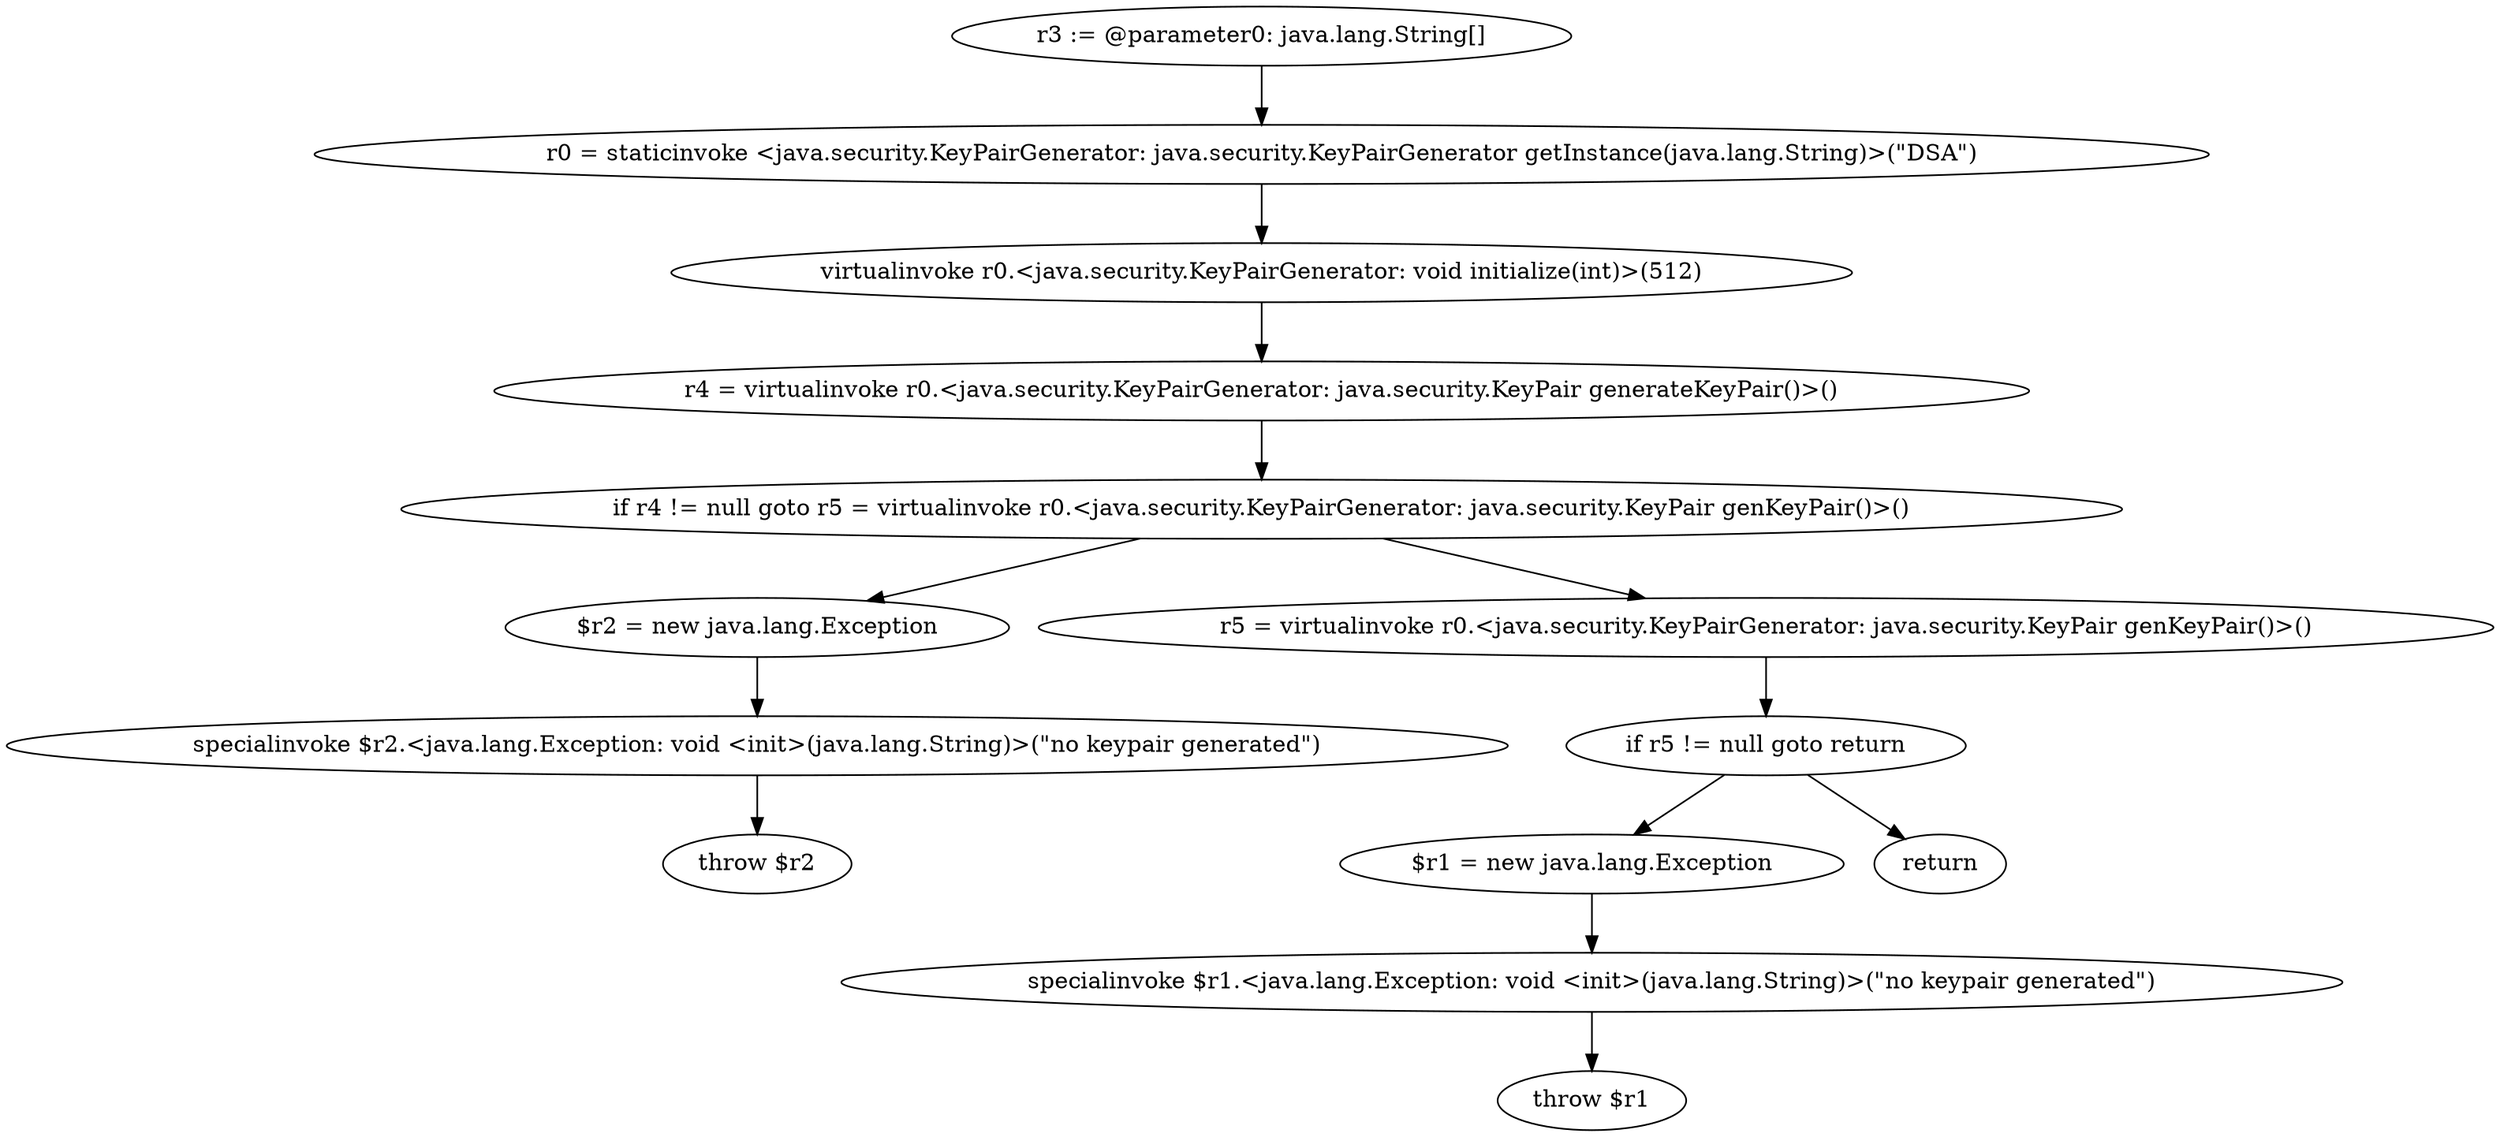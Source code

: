 digraph "unitGraph" {
    "r3 := @parameter0: java.lang.String[]"
    "r0 = staticinvoke <java.security.KeyPairGenerator: java.security.KeyPairGenerator getInstance(java.lang.String)>(\"DSA\")"
    "virtualinvoke r0.<java.security.KeyPairGenerator: void initialize(int)>(512)"
    "r4 = virtualinvoke r0.<java.security.KeyPairGenerator: java.security.KeyPair generateKeyPair()>()"
    "if r4 != null goto r5 = virtualinvoke r0.<java.security.KeyPairGenerator: java.security.KeyPair genKeyPair()>()"
    "$r2 = new java.lang.Exception"
    "specialinvoke $r2.<java.lang.Exception: void <init>(java.lang.String)>(\"no keypair generated\")"
    "throw $r2"
    "r5 = virtualinvoke r0.<java.security.KeyPairGenerator: java.security.KeyPair genKeyPair()>()"
    "if r5 != null goto return"
    "$r1 = new java.lang.Exception"
    "specialinvoke $r1.<java.lang.Exception: void <init>(java.lang.String)>(\"no keypair generated\")"
    "throw $r1"
    "return"
    "r3 := @parameter0: java.lang.String[]"->"r0 = staticinvoke <java.security.KeyPairGenerator: java.security.KeyPairGenerator getInstance(java.lang.String)>(\"DSA\")";
    "r0 = staticinvoke <java.security.KeyPairGenerator: java.security.KeyPairGenerator getInstance(java.lang.String)>(\"DSA\")"->"virtualinvoke r0.<java.security.KeyPairGenerator: void initialize(int)>(512)";
    "virtualinvoke r0.<java.security.KeyPairGenerator: void initialize(int)>(512)"->"r4 = virtualinvoke r0.<java.security.KeyPairGenerator: java.security.KeyPair generateKeyPair()>()";
    "r4 = virtualinvoke r0.<java.security.KeyPairGenerator: java.security.KeyPair generateKeyPair()>()"->"if r4 != null goto r5 = virtualinvoke r0.<java.security.KeyPairGenerator: java.security.KeyPair genKeyPair()>()";
    "if r4 != null goto r5 = virtualinvoke r0.<java.security.KeyPairGenerator: java.security.KeyPair genKeyPair()>()"->"$r2 = new java.lang.Exception";
    "if r4 != null goto r5 = virtualinvoke r0.<java.security.KeyPairGenerator: java.security.KeyPair genKeyPair()>()"->"r5 = virtualinvoke r0.<java.security.KeyPairGenerator: java.security.KeyPair genKeyPair()>()";
    "$r2 = new java.lang.Exception"->"specialinvoke $r2.<java.lang.Exception: void <init>(java.lang.String)>(\"no keypair generated\")";
    "specialinvoke $r2.<java.lang.Exception: void <init>(java.lang.String)>(\"no keypair generated\")"->"throw $r2";
    "r5 = virtualinvoke r0.<java.security.KeyPairGenerator: java.security.KeyPair genKeyPair()>()"->"if r5 != null goto return";
    "if r5 != null goto return"->"$r1 = new java.lang.Exception";
    "if r5 != null goto return"->"return";
    "$r1 = new java.lang.Exception"->"specialinvoke $r1.<java.lang.Exception: void <init>(java.lang.String)>(\"no keypair generated\")";
    "specialinvoke $r1.<java.lang.Exception: void <init>(java.lang.String)>(\"no keypair generated\")"->"throw $r1";
}
